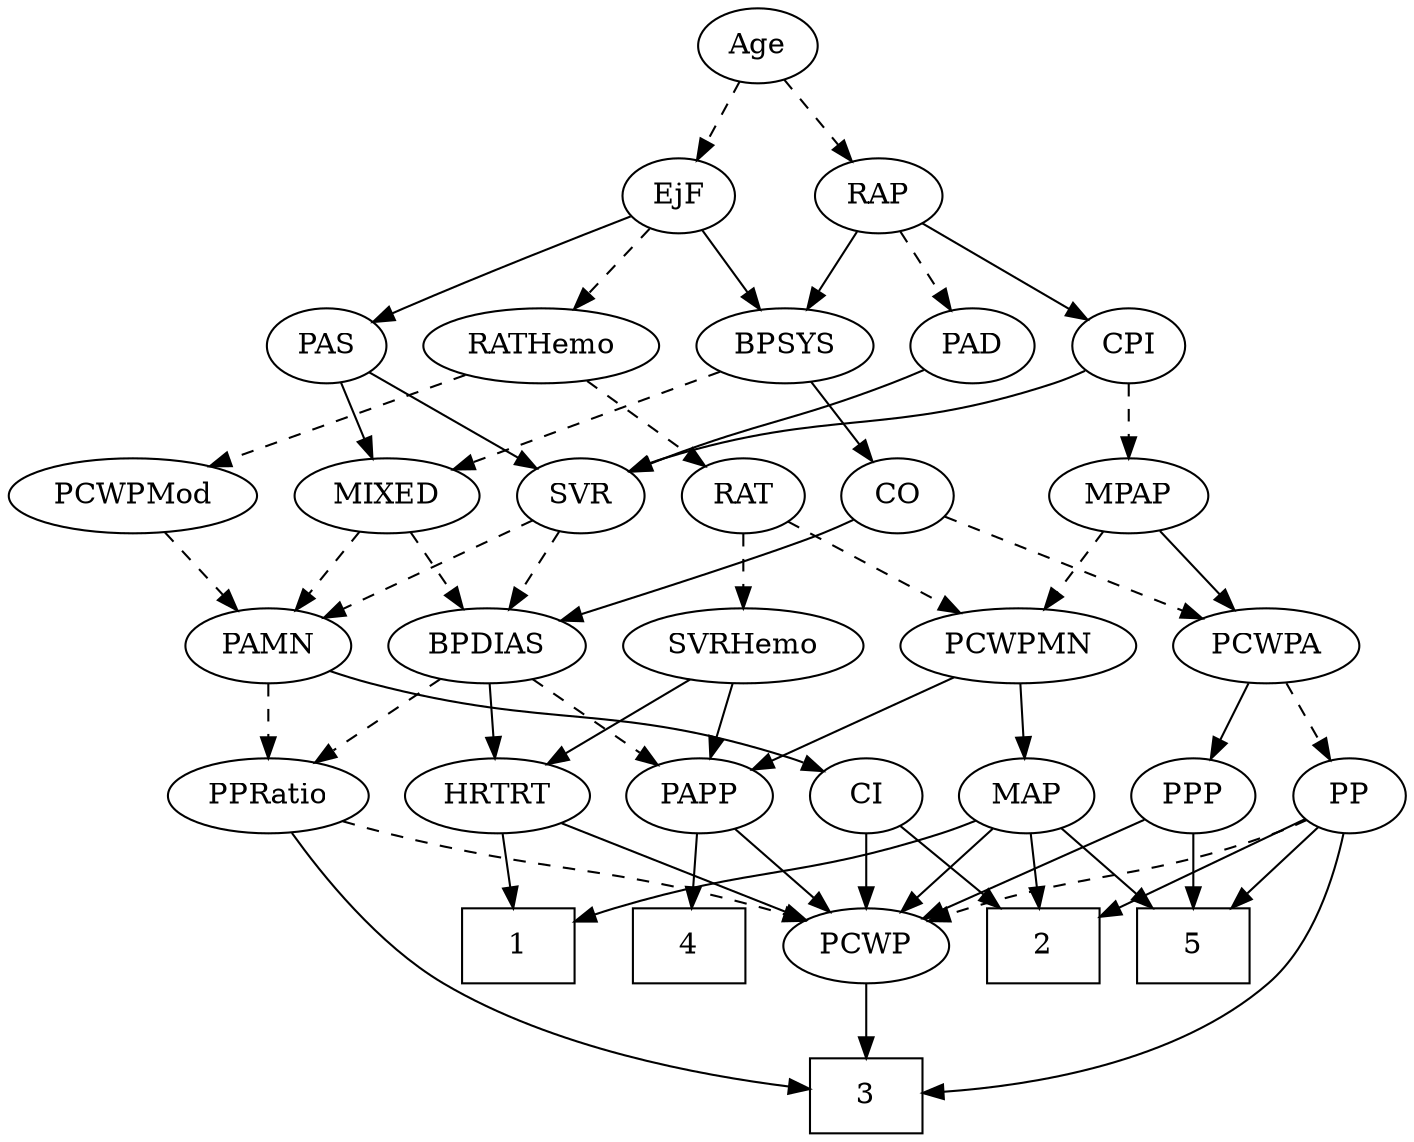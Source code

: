 strict digraph {
	graph [bb="0,0,628,540"];
	node [label="\N"];
	1	[height=0.5,
		pos="218,90",
		shape=box,
		width=0.75];
	2	[height=0.5,
		pos="457,90",
		shape=box,
		width=0.75];
	3	[height=0.5,
		pos="377,18",
		shape=box,
		width=0.75];
	4	[height=0.5,
		pos="297,90",
		shape=box,
		width=0.75];
	5	[height=0.5,
		pos="529,90",
		shape=box,
		width=0.75];
	Age	[height=0.5,
		pos="327,522",
		width=0.75];
	EjF	[height=0.5,
		pos="291,450",
		width=0.75];
	Age -> EjF	[pos="e,299.3,467.15 318.65,504.76 314.28,496.28 308.85,485.71 303.95,476.2",
		style=dashed];
	RAP	[height=0.5,
		pos="380,450",
		width=0.77632];
	Age -> RAP	[pos="e,368.27,466.49 338.76,505.46 345.62,496.4 354.41,484.79 362.12,474.61",
		style=dashed];
	BPSYS	[height=0.5,
		pos="338,378",
		width=1.0471];
	EjF -> BPSYS	[pos="e,327.05,395.31 301.66,433.12 307.47,424.47 314.78,413.58 321.32,403.83",
		style=solid];
	PAS	[height=0.5,
		pos="139,378",
		width=0.75];
	EjF -> PAS	[pos="e,160.29,389.11 269.15,439.12 245.8,428.53 207.73,411.2 175,396 173.21,395.17 171.37,394.31 169.52,393.45",
		style=solid];
	RATHemo	[height=0.5,
		pos="233,378",
		width=1.3721];
	EjF -> RATHemo	[pos="e,246.77,395.63 278.41,433.81 271.05,424.93 261.58,413.5 253.2,403.39",
		style=dashed];
	RAP -> BPSYS	[pos="e,347.98,395.63 370.25,432.76 365.19,424.32 358.87,413.8 353.18,404.31",
		style=solid];
	PAD	[height=0.5,
		pos="422,378",
		width=0.79437];
	RAP -> PAD	[pos="e,412.31,395.15 389.74,432.76 394.88,424.19 401.3,413.49 407.06,403.9",
		style=dashed];
	CPI	[height=0.5,
		pos="496,378",
		width=0.75];
	RAP -> CPI	[pos="e,476.61,390.7 399.67,437.13 418.37,425.84 446.67,408.76 467.77,396.03",
		style=solid];
	MIXED	[height=0.5,
		pos="162,306",
		width=1.1193];
	PAMN	[height=0.5,
		pos="114,234",
		width=1.011];
	MIXED -> PAMN	[pos="e,125.29,251.47 150.62,288.41 144.76,279.87 137.5,269.28 130.99,259.79",
		style=dashed];
	BPDIAS	[height=0.5,
		pos="211,234",
		width=1.1735];
	MIXED -> BPDIAS	[pos="e,199.47,251.47 173.61,288.41 179.59,279.87 187,269.28 193.64,259.79",
		style=dashed];
	MPAP	[height=0.5,
		pos="496,306",
		width=0.97491];
	PCWPA	[height=0.5,
		pos="549,234",
		width=1.1555];
	MPAP -> PCWPA	[pos="e,536.4,251.63 508.29,288.76 514.82,280.14 522.98,269.36 530.27,259.73",
		style=solid];
	PCWPMN	[height=0.5,
		pos="439,234",
		width=1.3902];
	MPAP -> PCWPMN	[pos="e,452.67,251.8 483.06,289.12 475.98,280.42 467.05,269.45 459.08,259.66",
		style=dashed];
	BPSYS -> MIXED	[pos="e,191.08,318.57 309.72,365.75 280.09,353.97 233.36,335.38 200.41,322.28",
		style=dashed];
	CO	[height=0.5,
		pos="393,306",
		width=0.75];
	BPSYS -> CO	[pos="e,381.06,322.19 350.75,360.76 357.89,351.68 366.91,340.19 374.79,330.18",
		style=solid];
	SVR	[height=0.5,
		pos="248,306",
		width=0.77632];
	PAD -> SVR	[pos="e,269.77,317.38 399.82,366.44 394.97,364.24 389.84,361.98 385,360 341.27,342.12 328.72,341.88 285,324 283.13,323.24 281.22,322.43 \
279.3,321.61",
		style=solid];
	CO -> PCWPA	[pos="e,521.17,247.48 414.69,295.27 439.77,284.01 481.48,265.3 511.77,251.7",
		style=dashed];
	CO -> BPDIAS	[pos="e,243.22,245.73 371.82,294.6 366.99,292.34 361.84,290.02 357,288 322.33,273.56 282.18,259.15 252.76,249",
		style=solid];
	PAS -> MIXED	[pos="e,156.32,324.28 144.56,360.05 147.15,352.18 150.29,342.62 153.19,333.79",
		style=solid];
	PAS -> SVR	[pos="e,228.86,319.29 157.98,364.81 175.23,353.73 200.87,337.26 220.38,324.73",
		style=solid];
	PPRatio	[height=0.5,
		pos="114,162",
		width=1.1013];
	PAMN -> PPRatio	[pos="e,114,180.1 114,215.7 114,207.98 114,198.71 114,190.11",
		style=dashed];
	CI	[height=0.5,
		pos="377,162",
		width=0.75];
	PAMN -> CI	[pos="e,356.41,173.78 141.49,222.04 147.53,219.85 153.93,217.71 160,216 238.93,193.71 263.11,205.7 341,180 342.92,179.37 344.87,178.66 \
346.82,177.89",
		style=solid];
	RAT	[height=0.5,
		pos="321,306",
		width=0.75827];
	RATHemo -> RAT	[pos="e,304.19,320.37 252.53,361.46 265.36,351.26 282.26,337.81 296.06,326.84",
		style=dashed];
	PCWPMod	[height=0.5,
		pos="51.995,306",
		width=1.4443];
	RATHemo -> PCWPMod	[pos="e,85.448,319.94 200.22,364.32 170.77,352.93 127.32,336.13 95.069,323.66",
		style=dashed];
	CPI -> MPAP	[pos="e,496,324.1 496,359.7 496,351.98 496,342.71 496,334.11",
		style=dashed];
	CPI -> SVR	[pos="e,269.58,317.91 475.4,366.25 470.45,363.95 465.11,361.71 460,360 384.67,334.87 360.45,348.74 285,324 283.08,323.37 281.13,322.67 \
279.19,321.93",
		style=solid];
	RAT -> PCWPMN	[pos="e,414.26,249.68 340.75,293.28 358.43,282.79 384.72,267.2 405.65,254.78",
		style=dashed];
	SVRHemo	[height=0.5,
		pos="321,234",
		width=1.3902];
	RAT -> SVRHemo	[pos="e,321,252.1 321,287.7 321,279.98 321,270.71 321,262.11",
		style=dashed];
	SVR -> PAMN	[pos="e,138.42,247.76 227.06,294.06 205.78,282.95 172.49,265.56 147.53,252.52",
		style=dashed];
	SVR -> BPDIAS	[pos="e,219.79,251.63 239.41,288.76 234.99,280.4 229.5,270.02 224.53,260.61",
		style=dashed];
	PCWPMod -> PAMN	[pos="e,99.834,250.99 66.689,288.41 74.6,279.48 84.493,268.31 93.183,258.5",
		style=dashed];
	PP	[height=0.5,
		pos="601,162",
		width=0.75];
	PCWPA -> PP	[pos="e,589.36,178.67 561.06,216.76 567.65,207.89 575.93,196.74 583.25,186.89",
		style=dashed];
	PPP	[height=0.5,
		pos="529,162",
		width=0.75];
	PCWPA -> PPP	[pos="e,533.79,179.79 544.15,216.05 541.89,208.14 539.15,198.54 536.62,189.69",
		style=solid];
	MAP	[height=0.5,
		pos="453,162",
		width=0.84854];
	PCWPMN -> MAP	[pos="e,449.57,180.1 442.46,215.7 444,207.98 445.85,198.71 447.57,190.11",
		style=solid];
	PAPP	[height=0.5,
		pos="300,162",
		width=0.88464];
	PCWPMN -> PAPP	[pos="e,323.13,174.65 411.2,219 388.4,207.52 356.1,191.25 332.18,179.21",
		style=solid];
	SVRHemo -> PAPP	[pos="e,305.03,179.79 315.91,216.05 313.51,208.06 310.59,198.33 307.92,189.4",
		style=solid];
	HRTRT	[height=0.5,
		pos="211,162",
		width=1.1013];
	SVRHemo -> HRTRT	[pos="e,233.06,177.04 297.4,217.98 281.16,207.65 259.44,193.83 241.83,182.63",
		style=solid];
	BPDIAS -> PPRatio	[pos="e,134.2,177.58 190.42,218.15 176.44,208.06 157.76,194.58 142.37,183.47",
		style=dashed];
	BPDIAS -> PAPP	[pos="e,282.23,176.97 230.31,217.81 243.09,207.75 260.02,194.44 273.98,183.46",
		style=dashed];
	BPDIAS -> HRTRT	[pos="e,211,180.1 211,215.7 211,207.98 211,198.71 211,190.11",
		style=solid];
	MAP -> 1	[pos="e,245.08,102.39 429.56,150.26 424.18,148.01 418.44,145.79 413,144 347.03,122.35 327.23,128.82 261,108 258.88,107.34 256.72,106.62 \
254.55,105.86",
		style=solid];
	MAP -> 2	[pos="e,456.02,108.1 453.98,143.7 454.42,135.98 454.95,126.71 455.45,118.11",
		style=solid];
	MAP -> 5	[pos="e,510.32,108.2 468.74,146.5 478.56,137.45 491.45,125.59 502.78,115.15",
		style=solid];
	PCWP	[height=0.5,
		pos="377,90",
		width=0.97491];
	MAP -> PCWP	[pos="e,393.25,105.97 437.25,146.5 426.69,136.77 412.6,123.79 400.69,112.83",
		style=solid];
	PP -> 2	[pos="e,484.24,104.24 579.75,150.67 557.07,139.65 520.74,121.98 493.47,108.73",
		style=solid];
	PP -> 3	[pos="e,404.18,19.435 598.68,144.02 595.05,123.95 586.1,90.908 565,72 522.85,34.241 455.78,23.188 414.18,20.068",
		style=solid];
	PP -> 5	[pos="e,546.6,108.11 586.43,146.83 577.08,137.75 564.7,125.71 553.83,115.14",
		style=solid];
	PP -> PCWP	[pos="e,403.8,101.96 579.97,150.23 575.12,147.98 569.94,145.77 565,144 502.87,121.81 483.88,127.93 421,108 418.45,107.19 415.84,106.32 \
413.22,105.4",
		style=dashed];
	PPP -> 5	[pos="e,529,108.1 529,143.7 529,135.98 529,126.71 529,118.11",
		style=solid];
	PPP -> PCWP	[pos="e,402.38,102.49 507.7,150.89 502.87,148.61 497.76,146.21 493,144 465.76,131.35 434.83,117.23 411.75,106.74",
		style=solid];
	PPRatio -> 3	[pos="e,349.83,20.892 122.38,144.22 133.33,124.03 154.4,90.552 182,72 230.44,39.431 298.29,26.809 339.86,21.964",
		style=solid];
	PPRatio -> PCWP	[pos="e,350.71,101.95 143.5,149.86 149.57,147.76 155.95,145.7 162,144 236.77,122.99 258.53,130.07 333,108 335.63,107.22 338.33,106.35 \
341.03,105.43",
		style=dashed];
	PCWP -> 3	[pos="e,377,36.104 377,71.697 377,63.983 377,54.712 377,46.112",
		style=solid];
	CI -> 2	[pos="e,437.55,108.02 392.8,147.17 403.33,137.95 417.45,125.6 429.77,114.82",
		style=solid];
	CI -> PCWP	[pos="e,377,108.1 377,143.7 377,135.98 377,126.71 377,118.11",
		style=solid];
	PAPP -> 4	[pos="e,297.73,108.1 299.25,143.7 298.92,135.98 298.53,126.71 298.16,118.11",
		style=solid];
	PAPP -> PCWP	[pos="e,360.42,106.07 316.33,146.15 326.97,136.48 341.05,123.68 352.96,112.85",
		style=solid];
	HRTRT -> 1	[pos="e,216.28,108.1 212.73,143.7 213.5,135.98 214.42,126.71 215.28,118.11",
		style=solid];
	HRTRT -> PCWP	[pos="e,350.62,102.12 239.16,149.13 267.28,137.26 310.62,118.99 341.18,106.1",
		style=solid];
}
